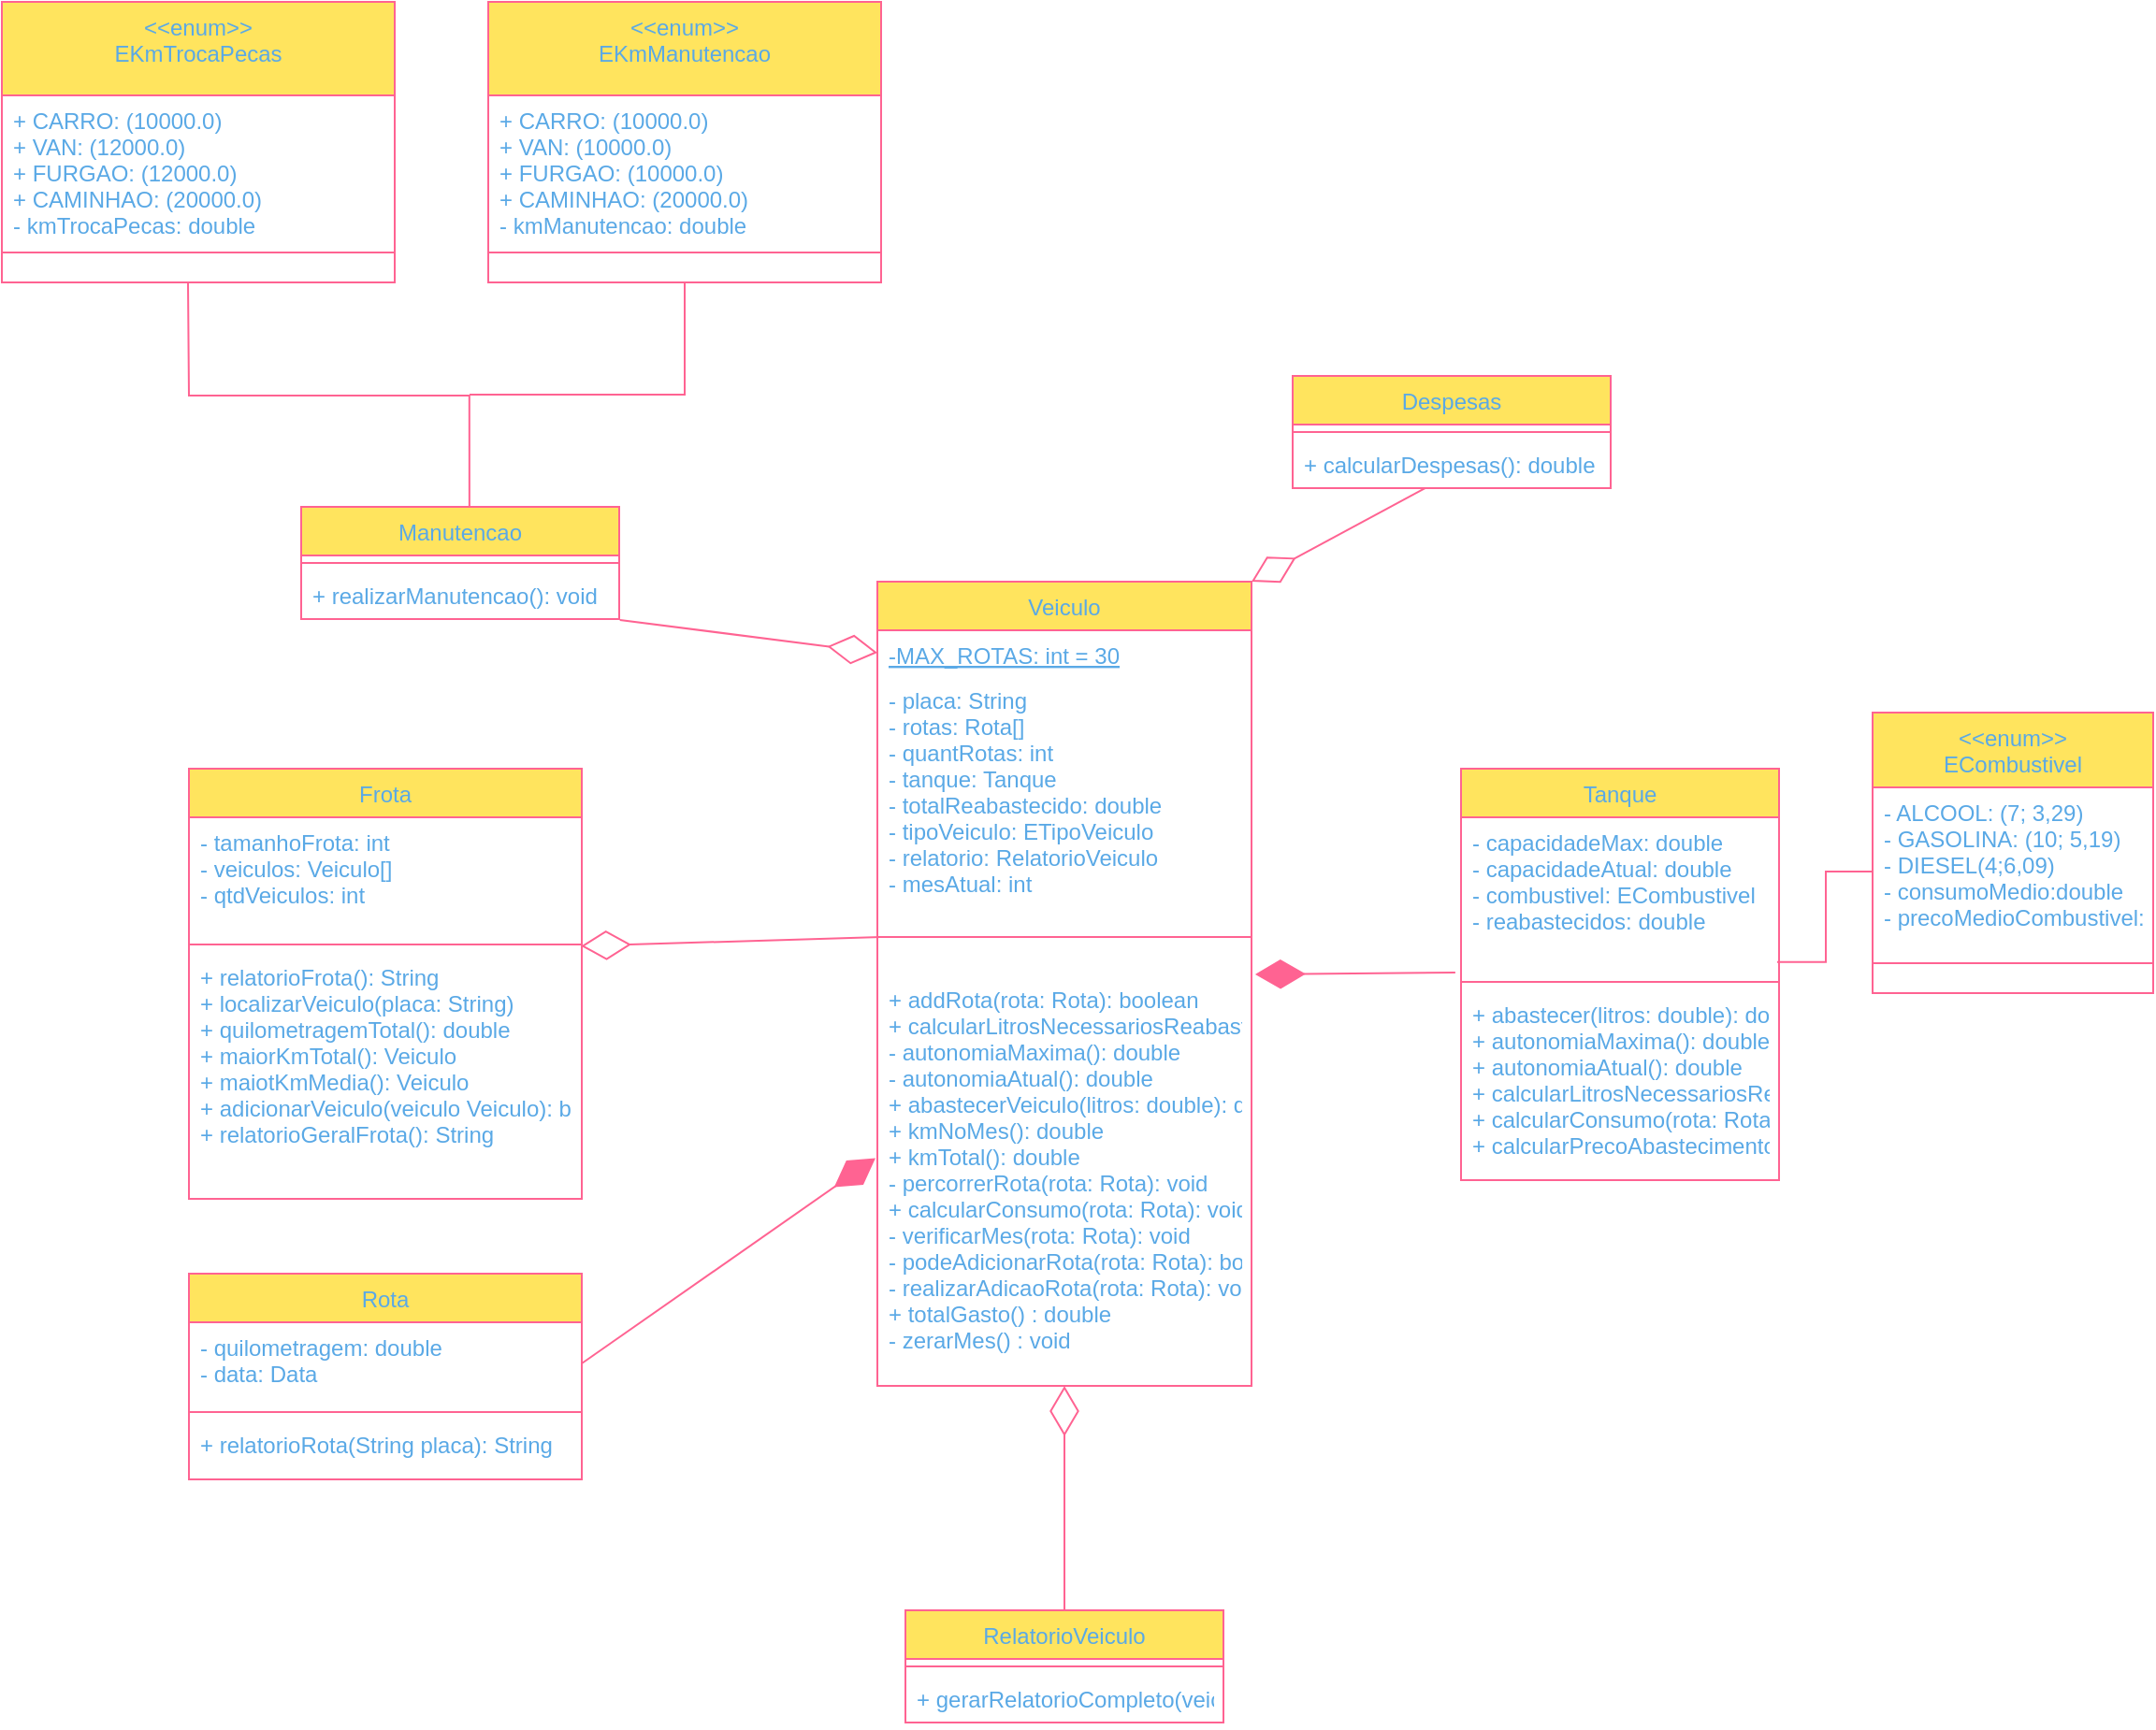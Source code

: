 <mxfile version="22.1.8" type="google">
  <diagram id="C5RBs43oDa-KdzZeNtuy" name="Page-1">
    <mxGraphModel grid="1" page="1" gridSize="10" guides="1" tooltips="1" connect="1" arrows="1" fold="1" pageScale="1" pageWidth="827" pageHeight="1169" math="0" shadow="0">
      <root>
        <mxCell id="WIyWlLk6GJQsqaUBKTNV-0" />
        <mxCell id="WIyWlLk6GJQsqaUBKTNV-1" parent="WIyWlLk6GJQsqaUBKTNV-0" />
        <mxCell id="zkfFHV4jXpPFQw0GAbJ--0" value="Frota" style="swimlane;fontStyle=0;align=center;verticalAlign=top;childLayout=stackLayout;horizontal=1;startSize=26;horizontalStack=0;resizeParent=1;resizeLast=0;collapsible=1;marginBottom=0;rounded=0;shadow=0;strokeWidth=1;labelBackgroundColor=none;fillColor=#FFE45E;strokeColor=#FF6392;fontColor=#5AA9E6;" vertex="1" parent="WIyWlLk6GJQsqaUBKTNV-1">
          <mxGeometry x="140" y="220" width="210" height="230" as="geometry">
            <mxRectangle x="230" y="140" width="160" height="26" as="alternateBounds" />
          </mxGeometry>
        </mxCell>
        <mxCell id="zkfFHV4jXpPFQw0GAbJ--1" value="- tamanhoFrota: int&#xa;- veiculos: Veiculo[]&#xa;- qtdVeiculos: int" style="text;align=left;verticalAlign=top;spacingLeft=4;spacingRight=4;overflow=hidden;rotatable=0;points=[[0,0.5],[1,0.5]];portConstraint=eastwest;labelBackgroundColor=none;fontColor=#5AA9E6;" vertex="1" parent="zkfFHV4jXpPFQw0GAbJ--0">
          <mxGeometry y="26" width="210" height="64" as="geometry" />
        </mxCell>
        <mxCell id="zkfFHV4jXpPFQw0GAbJ--4" value="" style="line;html=1;strokeWidth=1;align=left;verticalAlign=middle;spacingTop=-1;spacingLeft=3;spacingRight=3;rotatable=0;labelPosition=right;points=[];portConstraint=eastwest;labelBackgroundColor=none;fillColor=#FFE45E;strokeColor=#FF6392;fontColor=#5AA9E6;" vertex="1" parent="zkfFHV4jXpPFQw0GAbJ--0">
          <mxGeometry y="90" width="210" height="8" as="geometry" />
        </mxCell>
        <mxCell id="zkfFHV4jXpPFQw0GAbJ--5" value="+ relatorioFrota(): String&#xa;+ localizarVeiculo(placa: String)&#xa;+ quilometragemTotal(): double&#xa;+ maiorKmTotal(): Veiculo&#xa;+ maiotKmMedia(): Veiculo&#xa;+ adicionarVeiculo(veiculo Veiculo): boolean&#xa;+ relatorioGeralFrota(): String" style="text;align=left;verticalAlign=top;spacingLeft=4;spacingRight=4;overflow=hidden;rotatable=0;points=[[0,0.5],[1,0.5]];portConstraint=eastwest;labelBackgroundColor=none;fontColor=#5AA9E6;" vertex="1" parent="zkfFHV4jXpPFQw0GAbJ--0">
          <mxGeometry y="98" width="210" height="132" as="geometry" />
        </mxCell>
        <mxCell id="zkfFHV4jXpPFQw0GAbJ--17" value="Veiculo" style="swimlane;fontStyle=0;align=center;verticalAlign=top;childLayout=stackLayout;horizontal=1;startSize=26;horizontalStack=0;resizeParent=1;resizeLast=0;collapsible=1;marginBottom=0;rounded=0;shadow=0;strokeWidth=1;labelBackgroundColor=none;fillColor=#FFE45E;strokeColor=#FF6392;fontColor=#5AA9E6;" vertex="1" parent="WIyWlLk6GJQsqaUBKTNV-1">
          <mxGeometry x="508" y="120" width="200" height="430" as="geometry">
            <mxRectangle x="550" y="140" width="160" height="26" as="alternateBounds" />
          </mxGeometry>
        </mxCell>
        <mxCell id="zkfFHV4jXpPFQw0GAbJ--18" value="-MAX_ROTAS: int = 30" style="text;align=left;verticalAlign=top;spacingLeft=4;spacingRight=4;overflow=hidden;rotatable=0;points=[[0,0.5],[1,0.5]];portConstraint=eastwest;fontStyle=4;labelBackgroundColor=none;fontColor=#5AA9E6;" vertex="1" parent="zkfFHV4jXpPFQw0GAbJ--17">
          <mxGeometry y="26" width="200" height="24" as="geometry" />
        </mxCell>
        <mxCell id="j9aqObiYPUP5q806_5VW-4" value="- placa: String&#xa;- rotas: Rota[]&#xa;- quantRotas: int&#xa;- tanque: Tanque&#xa;- totalReabastecido: double&#xa;- tipoVeiculo: ETipoVeiculo&#xa;- relatorio: RelatorioVeiculo&#xa;- mesAtual: int&#xa;" style="text;align=left;verticalAlign=top;spacingLeft=4;spacingRight=4;overflow=hidden;rotatable=0;points=[[0,0.5],[1,0.5]];portConstraint=eastwest;fontStyle=0;labelBackgroundColor=none;fontColor=#5AA9E6;" vertex="1" parent="zkfFHV4jXpPFQw0GAbJ--17">
          <mxGeometry y="50" width="200" height="120" as="geometry" />
        </mxCell>
        <mxCell id="zkfFHV4jXpPFQw0GAbJ--23" value="" style="line;html=1;strokeWidth=1;align=left;verticalAlign=middle;spacingTop=-1;spacingLeft=3;spacingRight=3;rotatable=0;labelPosition=right;points=[];portConstraint=eastwest;labelBackgroundColor=none;fillColor=#FFE45E;strokeColor=#FF6392;fontColor=#5AA9E6;" vertex="1" parent="zkfFHV4jXpPFQw0GAbJ--17">
          <mxGeometry y="170" width="200" height="40" as="geometry" />
        </mxCell>
        <mxCell id="zkfFHV4jXpPFQw0GAbJ--24" value="+ addRota(rota: Rota): boolean&#xa;+ calcularLitrosNecessariosReabastecimento(rota: Rota): double&#xa;- autonomiaMaxima(): double&#xa;- autonomiaAtual(): double&#xa;+ abastecerVeiculo(litros: double): double&#xa;+ kmNoMes(): double&#xa;+ kmTotal(): double&#xa;- percorrerRota(rota: Rota): void&#xa;+ calcularConsumo(rota: Rota): void&#xa;- verificarMes(rota: Rota): void&#xa;- podeAdicionarRota(rota: Rota): boolean&#xa;- realizarAdicaoRota(rota: Rota): void&#xa;+ totalGasto() : double&#xa;- zerarMes() : void&#xa;&#xa;&#xa;&#xa;" style="text;align=left;verticalAlign=top;spacingLeft=4;spacingRight=4;overflow=hidden;rotatable=0;points=[[0,0.5],[1,0.5]];portConstraint=eastwest;labelBackgroundColor=none;fontColor=#5AA9E6;" vertex="1" parent="zkfFHV4jXpPFQw0GAbJ--17">
          <mxGeometry y="210" width="200" height="210" as="geometry" />
        </mxCell>
        <mxCell id="j9aqObiYPUP5q806_5VW-1" value="&lt;&lt;enum&gt;&gt;&#xa;ECombustivel" style="swimlane;fontStyle=0;align=center;verticalAlign=top;childLayout=stackLayout;horizontal=1;startSize=40;horizontalStack=0;resizeParent=1;resizeLast=0;collapsible=1;marginBottom=0;rounded=0;shadow=0;strokeWidth=1;labelBackgroundColor=none;fillColor=#FFE45E;strokeColor=#FF6392;fontColor=#5AA9E6;" vertex="1" parent="WIyWlLk6GJQsqaUBKTNV-1">
          <mxGeometry x="1040" y="190" width="150" height="150" as="geometry">
            <mxRectangle x="340" y="380" width="170" height="26" as="alternateBounds" />
          </mxGeometry>
        </mxCell>
        <mxCell id="j9aqObiYPUP5q806_5VW-5" value="- ALCOOL: (7; 3,29)&#xa;- GASOLINA: (10; 5,19)&#xa;- DIESEL(4;6,09)&#xa;- consumoMedio:double&#xa;- precoMedioCombustivel:double&#xa;" style="text;align=left;verticalAlign=top;spacingLeft=4;spacingRight=4;overflow=hidden;rotatable=0;points=[[0,0.5],[1,0.5]];portConstraint=eastwest;fontStyle=0;labelBackgroundColor=none;fontColor=#5AA9E6;" vertex="1" parent="j9aqObiYPUP5q806_5VW-1">
          <mxGeometry y="40" width="150" height="90" as="geometry" />
        </mxCell>
        <mxCell id="j9aqObiYPUP5q806_5VW-3" value="" style="line;html=1;strokeWidth=1;align=left;verticalAlign=middle;spacingTop=-1;spacingLeft=3;spacingRight=3;rotatable=0;labelPosition=right;points=[];portConstraint=eastwest;labelBackgroundColor=none;fillColor=#FFE45E;strokeColor=#FF6392;fontColor=#5AA9E6;" vertex="1" parent="j9aqObiYPUP5q806_5VW-1">
          <mxGeometry y="130" width="150" height="8" as="geometry" />
        </mxCell>
        <mxCell id="j9aqObiYPUP5q806_5VW-10" value="" style="endArrow=diamondThin;endFill=0;endSize=24;html=1;rounded=0;entryX=0.998;entryY=0.603;entryDx=0;entryDy=0;entryPerimeter=0;labelBackgroundColor=none;fontColor=default;strokeColor=#FF6392;" edge="1" parent="WIyWlLk6GJQsqaUBKTNV-1" target="zkfFHV4jXpPFQw0GAbJ--4">
          <mxGeometry width="160" relative="1" as="geometry">
            <mxPoint x="510" y="310" as="sourcePoint" />
            <mxPoint x="390" y="210" as="targetPoint" />
          </mxGeometry>
        </mxCell>
        <mxCell id="j9aqObiYPUP5q806_5VW-48" value="Tanque" style="swimlane;fontStyle=0;align=center;verticalAlign=top;childLayout=stackLayout;horizontal=1;startSize=26;horizontalStack=0;resizeParent=1;resizeLast=0;collapsible=1;marginBottom=0;rounded=0;shadow=0;strokeWidth=1;labelBackgroundColor=none;fillColor=#FFE45E;strokeColor=#FF6392;fontColor=#5AA9E6;" vertex="1" parent="WIyWlLk6GJQsqaUBKTNV-1">
          <mxGeometry x="820" y="220" width="170" height="220" as="geometry">
            <mxRectangle x="230" y="140" width="160" height="26" as="alternateBounds" />
          </mxGeometry>
        </mxCell>
        <mxCell id="j9aqObiYPUP5q806_5VW-49" value="- capacidadeMax: double&#xa;- capacidadeAtual: double&#xa;- combustivel: ECombustivel&#xa;- reabastecidos: double" style="text;align=left;verticalAlign=top;spacingLeft=4;spacingRight=4;overflow=hidden;rotatable=0;points=[[0,0.5],[1,0.5]];portConstraint=eastwest;fontStyle=0;labelBackgroundColor=none;fontColor=#5AA9E6;" vertex="1" parent="j9aqObiYPUP5q806_5VW-48">
          <mxGeometry y="26" width="170" height="84" as="geometry" />
        </mxCell>
        <mxCell id="j9aqObiYPUP5q806_5VW-50" value="" style="line;html=1;strokeWidth=1;align=left;verticalAlign=middle;spacingTop=-1;spacingLeft=3;spacingRight=3;rotatable=0;labelPosition=right;points=[];portConstraint=eastwest;labelBackgroundColor=none;fillColor=#FFE45E;strokeColor=#FF6392;fontColor=#5AA9E6;" vertex="1" parent="j9aqObiYPUP5q806_5VW-48">
          <mxGeometry y="110" width="170" height="8" as="geometry" />
        </mxCell>
        <mxCell id="j9aqObiYPUP5q806_5VW-51" value="+ abastecer(litros: double): double&#xa;+ autonomiaMaxima(): double&#xa;+ autonomiaAtual(): double&#xa;+ calcularLitrosNecessariosReabastecimento(rota: Rota): double&#xa;+ calcularConsumo(rota: Rota): double&#xa;+ calcularPrecoAbastecimento(litros: double): double&#xa;" style="text;align=left;verticalAlign=top;spacingLeft=4;spacingRight=4;overflow=hidden;rotatable=0;points=[[0,0.5],[1,0.5]];portConstraint=eastwest;labelBackgroundColor=none;fontColor=#5AA9E6;" vertex="1" parent="j9aqObiYPUP5q806_5VW-48">
          <mxGeometry y="118" width="170" height="102" as="geometry" />
        </mxCell>
        <mxCell id="O-ctfHUThhnPd_RbGW5R-1" value="&lt;&lt;enum&gt;&gt;&#xa;EKmManutencao" style="swimlane;fontStyle=0;align=center;verticalAlign=top;childLayout=stackLayout;horizontal=1;startSize=50;horizontalStack=0;resizeParent=1;resizeLast=0;collapsible=1;marginBottom=0;rounded=0;shadow=0;strokeWidth=1;labelBackgroundColor=none;fillColor=#FFE45E;strokeColor=#FF6392;fontColor=#5AA9E6;" vertex="1" parent="WIyWlLk6GJQsqaUBKTNV-1">
          <mxGeometry x="300" y="-190" width="210" height="150" as="geometry">
            <mxRectangle x="230" y="140" width="160" height="26" as="alternateBounds" />
          </mxGeometry>
        </mxCell>
        <mxCell id="O-ctfHUThhnPd_RbGW5R-2" value="+ CARRO: (10000.0)&#xa;+ VAN: (10000.0)&#xa;+ FURGAO: (10000.0)&#xa;+ CAMINHAO: (20000.0)&#xa;- kmManutencao: double&#xa;&#xa;" style="text;align=left;verticalAlign=top;spacingLeft=4;spacingRight=4;overflow=hidden;rotatable=0;points=[[0,0.5],[1,0.5]];portConstraint=eastwest;labelBackgroundColor=none;fontColor=#5AA9E6;" vertex="1" parent="O-ctfHUThhnPd_RbGW5R-1">
          <mxGeometry y="50" width="210" height="80" as="geometry" />
        </mxCell>
        <mxCell id="O-ctfHUThhnPd_RbGW5R-3" value="" style="line;html=1;strokeWidth=1;align=left;verticalAlign=middle;spacingTop=-1;spacingLeft=3;spacingRight=3;rotatable=0;labelPosition=right;points=[];portConstraint=eastwest;labelBackgroundColor=none;fillColor=#FFE45E;strokeColor=#FF6392;fontColor=#5AA9E6;" vertex="1" parent="O-ctfHUThhnPd_RbGW5R-1">
          <mxGeometry y="130" width="210" height="8" as="geometry" />
        </mxCell>
        <mxCell id="7mkVjsl2KtAi1ibA4VpI-16" value="&lt;&lt;enum&gt;&gt;&#xa;EKmTrocaPecas" style="swimlane;fontStyle=0;align=center;verticalAlign=top;childLayout=stackLayout;horizontal=1;startSize=50;horizontalStack=0;resizeParent=1;resizeLast=0;collapsible=1;marginBottom=0;rounded=0;shadow=0;strokeWidth=1;labelBackgroundColor=none;fillColor=#FFE45E;strokeColor=#FF6392;fontColor=#5AA9E6;" vertex="1" parent="WIyWlLk6GJQsqaUBKTNV-1">
          <mxGeometry x="40" y="-190" width="210" height="150" as="geometry">
            <mxRectangle x="230" y="140" width="160" height="26" as="alternateBounds" />
          </mxGeometry>
        </mxCell>
        <mxCell id="7mkVjsl2KtAi1ibA4VpI-17" value="+ CARRO: (10000.0)&#xa;+ VAN: (12000.0)&#xa;+ FURGAO: (12000.0)&#xa;+ CAMINHAO: (20000.0)&#xa;- kmTrocaPecas: double&#xa;&#xa;" style="text;align=left;verticalAlign=top;spacingLeft=4;spacingRight=4;overflow=hidden;rotatable=0;points=[[0,0.5],[1,0.5]];portConstraint=eastwest;labelBackgroundColor=none;fontColor=#5AA9E6;" vertex="1" parent="7mkVjsl2KtAi1ibA4VpI-16">
          <mxGeometry y="50" width="210" height="80" as="geometry" />
        </mxCell>
        <mxCell id="7mkVjsl2KtAi1ibA4VpI-18" value="" style="line;html=1;strokeWidth=1;align=left;verticalAlign=middle;spacingTop=-1;spacingLeft=3;spacingRight=3;rotatable=0;labelPosition=right;points=[];portConstraint=eastwest;labelBackgroundColor=none;fillColor=#FFE45E;strokeColor=#FF6392;fontColor=#5AA9E6;" vertex="1" parent="7mkVjsl2KtAi1ibA4VpI-16">
          <mxGeometry y="130" width="210" height="8" as="geometry" />
        </mxCell>
        <mxCell id="7mkVjsl2KtAi1ibA4VpI-19" value="Manutencao&#xa;" style="swimlane;fontStyle=0;align=center;verticalAlign=top;childLayout=stackLayout;horizontal=1;startSize=26;horizontalStack=0;resizeParent=1;resizeLast=0;collapsible=1;marginBottom=0;rounded=0;shadow=0;strokeWidth=1;labelBackgroundColor=none;fillColor=#FFE45E;strokeColor=#FF6392;fontColor=#5AA9E6;" vertex="1" parent="WIyWlLk6GJQsqaUBKTNV-1">
          <mxGeometry x="200" y="80" width="170" height="60" as="geometry">
            <mxRectangle x="230" y="140" width="160" height="26" as="alternateBounds" />
          </mxGeometry>
        </mxCell>
        <mxCell id="7mkVjsl2KtAi1ibA4VpI-21" value="" style="line;html=1;strokeWidth=1;align=left;verticalAlign=middle;spacingTop=-1;spacingLeft=3;spacingRight=3;rotatable=0;labelPosition=right;points=[];portConstraint=eastwest;labelBackgroundColor=none;fillColor=#FFE45E;strokeColor=#FF6392;fontColor=#5AA9E6;" vertex="1" parent="7mkVjsl2KtAi1ibA4VpI-19">
          <mxGeometry y="26" width="170" height="8" as="geometry" />
        </mxCell>
        <mxCell id="7mkVjsl2KtAi1ibA4VpI-22" value="+ realizarManutencao(): void&#xa;" style="text;align=left;verticalAlign=top;spacingLeft=4;spacingRight=4;overflow=hidden;rotatable=0;points=[[0,0.5],[1,0.5]];portConstraint=eastwest;labelBackgroundColor=none;fontColor=#5AA9E6;" vertex="1" parent="7mkVjsl2KtAi1ibA4VpI-19">
          <mxGeometry y="34" width="170" height="26" as="geometry" />
        </mxCell>
        <mxCell id="7mkVjsl2KtAi1ibA4VpI-24" value="Despesas" style="swimlane;fontStyle=0;align=center;verticalAlign=top;childLayout=stackLayout;horizontal=1;startSize=26;horizontalStack=0;resizeParent=1;resizeLast=0;collapsible=1;marginBottom=0;rounded=0;shadow=0;strokeWidth=1;labelBackgroundColor=none;fillColor=#FFE45E;strokeColor=#FF6392;fontColor=#5AA9E6;" vertex="1" parent="WIyWlLk6GJQsqaUBKTNV-1">
          <mxGeometry x="730" y="10" width="170" height="60" as="geometry">
            <mxRectangle x="230" y="140" width="160" height="26" as="alternateBounds" />
          </mxGeometry>
        </mxCell>
        <mxCell id="7mkVjsl2KtAi1ibA4VpI-25" value="" style="line;html=1;strokeWidth=1;align=left;verticalAlign=middle;spacingTop=-1;spacingLeft=3;spacingRight=3;rotatable=0;labelPosition=right;points=[];portConstraint=eastwest;labelBackgroundColor=none;fillColor=#FFE45E;strokeColor=#FF6392;fontColor=#5AA9E6;" vertex="1" parent="7mkVjsl2KtAi1ibA4VpI-24">
          <mxGeometry y="26" width="170" height="8" as="geometry" />
        </mxCell>
        <mxCell id="7mkVjsl2KtAi1ibA4VpI-26" value="+ calcularDespesas(): double&#xa;&#xa;" style="text;align=left;verticalAlign=top;spacingLeft=4;spacingRight=4;overflow=hidden;rotatable=0;points=[[0,0.5],[1,0.5]];portConstraint=eastwest;labelBackgroundColor=none;fontColor=#5AA9E6;" vertex="1" parent="7mkVjsl2KtAi1ibA4VpI-24">
          <mxGeometry y="34" width="170" height="26" as="geometry" />
        </mxCell>
        <mxCell id="7mkVjsl2KtAi1ibA4VpI-31" value="Rota" style="swimlane;fontStyle=0;align=center;verticalAlign=top;childLayout=stackLayout;horizontal=1;startSize=26;horizontalStack=0;resizeParent=1;resizeLast=0;collapsible=1;marginBottom=0;rounded=0;shadow=0;strokeWidth=1;labelBackgroundColor=none;fillColor=#FFE45E;strokeColor=#FF6392;fontColor=#5AA9E6;" vertex="1" parent="WIyWlLk6GJQsqaUBKTNV-1">
          <mxGeometry x="140" y="490" width="210" height="110" as="geometry">
            <mxRectangle x="230" y="140" width="160" height="26" as="alternateBounds" />
          </mxGeometry>
        </mxCell>
        <mxCell id="7mkVjsl2KtAi1ibA4VpI-32" value="- quilometragem: double&#xa;- data: Data" style="text;align=left;verticalAlign=top;spacingLeft=4;spacingRight=4;overflow=hidden;rotatable=0;points=[[0,0.5],[1,0.5]];portConstraint=eastwest;labelBackgroundColor=none;fontColor=#5AA9E6;" vertex="1" parent="7mkVjsl2KtAi1ibA4VpI-31">
          <mxGeometry y="26" width="210" height="44" as="geometry" />
        </mxCell>
        <mxCell id="7mkVjsl2KtAi1ibA4VpI-33" value="" style="line;html=1;strokeWidth=1;align=left;verticalAlign=middle;spacingTop=-1;spacingLeft=3;spacingRight=3;rotatable=0;labelPosition=right;points=[];portConstraint=eastwest;labelBackgroundColor=none;fillColor=#FFE45E;strokeColor=#FF6392;fontColor=#5AA9E6;" vertex="1" parent="7mkVjsl2KtAi1ibA4VpI-31">
          <mxGeometry y="70" width="210" height="8" as="geometry" />
        </mxCell>
        <mxCell id="7mkVjsl2KtAi1ibA4VpI-34" value="+ relatorioRota(String placa): String&#xa;" style="text;align=left;verticalAlign=top;spacingLeft=4;spacingRight=4;overflow=hidden;rotatable=0;points=[[0,0.5],[1,0.5]];portConstraint=eastwest;labelBackgroundColor=none;fontColor=#5AA9E6;" vertex="1" parent="7mkVjsl2KtAi1ibA4VpI-31">
          <mxGeometry y="78" width="210" height="32" as="geometry" />
        </mxCell>
        <mxCell id="7mkVjsl2KtAi1ibA4VpI-35" value="" style="endArrow=diamondThin;endFill=1;endSize=24;html=1;rounded=0;entryX=-0.005;entryY=0.468;entryDx=0;entryDy=0;entryPerimeter=0;exitX=1;exitY=0.5;exitDx=0;exitDy=0;labelBackgroundColor=none;fontColor=default;strokeColor=#FF6392;" edge="1" parent="WIyWlLk6GJQsqaUBKTNV-1" source="7mkVjsl2KtAi1ibA4VpI-32" target="zkfFHV4jXpPFQw0GAbJ--24">
          <mxGeometry width="160" relative="1" as="geometry">
            <mxPoint x="310" y="680" as="sourcePoint" />
            <mxPoint x="470" y="680" as="targetPoint" />
          </mxGeometry>
        </mxCell>
        <mxCell id="7mkVjsl2KtAi1ibA4VpI-37" value="" style="endArrow=diamondThin;endFill=0;endSize=24;html=1;rounded=0;entryX=0;entryY=0.5;entryDx=0;entryDy=0;exitX=1.002;exitY=1.019;exitDx=0;exitDy=0;exitPerimeter=0;labelBackgroundColor=none;fontColor=default;strokeColor=#FF6392;" edge="1" parent="WIyWlLk6GJQsqaUBKTNV-1" source="7mkVjsl2KtAi1ibA4VpI-22" target="zkfFHV4jXpPFQw0GAbJ--18">
          <mxGeometry width="160" relative="1" as="geometry">
            <mxPoint x="508" y="170" as="sourcePoint" />
            <mxPoint x="348" y="175" as="targetPoint" />
          </mxGeometry>
        </mxCell>
        <mxCell id="7mkVjsl2KtAi1ibA4VpI-38" value="" style="endArrow=none;html=1;rounded=0;edgeStyle=orthogonalEdgeStyle;exitX=0.529;exitY=0;exitDx=0;exitDy=0;exitPerimeter=0;labelBackgroundColor=none;fontColor=default;strokeColor=#FF6392;" edge="1" parent="WIyWlLk6GJQsqaUBKTNV-1" source="7mkVjsl2KtAi1ibA4VpI-19">
          <mxGeometry width="50" height="50" relative="1" as="geometry">
            <mxPoint x="290" y="30" as="sourcePoint" />
            <mxPoint x="139.5" y="-40" as="targetPoint" />
          </mxGeometry>
        </mxCell>
        <mxCell id="7mkVjsl2KtAi1ibA4VpI-40" value="" style="endArrow=none;html=1;rounded=0;edgeStyle=orthogonalEdgeStyle;entryX=0.5;entryY=1;entryDx=0;entryDy=0;labelBackgroundColor=none;fontColor=default;strokeColor=#FF6392;" edge="1" parent="WIyWlLk6GJQsqaUBKTNV-1" target="O-ctfHUThhnPd_RbGW5R-1">
          <mxGeometry width="50" height="50" relative="1" as="geometry">
            <mxPoint x="290" y="20" as="sourcePoint" />
            <mxPoint x="338" y="-40" as="targetPoint" />
            <Array as="points">
              <mxPoint x="405" y="20" />
            </Array>
          </mxGeometry>
        </mxCell>
        <mxCell id="7mkVjsl2KtAi1ibA4VpI-41" value="" style="endArrow=diamondThin;endFill=1;endSize=24;html=1;rounded=0;exitX=-0.018;exitY=0.988;exitDx=0;exitDy=0;exitPerimeter=0;labelBackgroundColor=none;fontColor=default;strokeColor=#FF6392;" edge="1" parent="WIyWlLk6GJQsqaUBKTNV-1" source="j9aqObiYPUP5q806_5VW-49">
          <mxGeometry width="160" relative="1" as="geometry">
            <mxPoint x="770" y="318" as="sourcePoint" />
            <mxPoint x="710" y="330" as="targetPoint" />
          </mxGeometry>
        </mxCell>
        <mxCell id="7mkVjsl2KtAi1ibA4VpI-43" value="" style="endArrow=none;html=1;rounded=0;edgeStyle=orthogonalEdgeStyle;entryX=0;entryY=0.5;entryDx=0;entryDy=0;exitX=0.994;exitY=0.921;exitDx=0;exitDy=0;exitPerimeter=0;labelBackgroundColor=none;fontColor=default;strokeColor=#FF6392;" edge="1" parent="WIyWlLk6GJQsqaUBKTNV-1" source="j9aqObiYPUP5q806_5VW-49" target="j9aqObiYPUP5q806_5VW-5">
          <mxGeometry width="50" height="50" relative="1" as="geometry">
            <mxPoint x="1020" y="404.75" as="sourcePoint" />
            <mxPoint x="1070" y="354.75" as="targetPoint" />
          </mxGeometry>
        </mxCell>
        <mxCell id="7mkVjsl2KtAi1ibA4VpI-44" value="" style="endArrow=diamondThin;endFill=0;endSize=24;html=1;rounded=0;entryX=1;entryY=0;entryDx=0;entryDy=0;exitX=0.416;exitY=1.004;exitDx=0;exitDy=0;exitPerimeter=0;labelBackgroundColor=none;fontColor=default;strokeColor=#FF6392;" edge="1" parent="WIyWlLk6GJQsqaUBKTNV-1" source="7mkVjsl2KtAi1ibA4VpI-26" target="zkfFHV4jXpPFQw0GAbJ--17">
          <mxGeometry width="160" relative="1" as="geometry">
            <mxPoint x="708" y="102" as="sourcePoint" />
            <mxPoint x="846" y="120" as="targetPoint" />
          </mxGeometry>
        </mxCell>
        <mxCell id="7mkVjsl2KtAi1ibA4VpI-45" value="RelatorioVeiculo&#xa;" style="swimlane;fontStyle=0;align=center;verticalAlign=top;childLayout=stackLayout;horizontal=1;startSize=26;horizontalStack=0;resizeParent=1;resizeLast=0;collapsible=1;marginBottom=0;rounded=0;shadow=0;strokeWidth=1;labelBackgroundColor=none;fillColor=#FFE45E;strokeColor=#FF6392;fontColor=#5AA9E6;" vertex="1" parent="WIyWlLk6GJQsqaUBKTNV-1">
          <mxGeometry x="523" y="670" width="170" height="60" as="geometry">
            <mxRectangle x="230" y="140" width="160" height="26" as="alternateBounds" />
          </mxGeometry>
        </mxCell>
        <mxCell id="7mkVjsl2KtAi1ibA4VpI-46" value="" style="line;html=1;strokeWidth=1;align=left;verticalAlign=middle;spacingTop=-1;spacingLeft=3;spacingRight=3;rotatable=0;labelPosition=right;points=[];portConstraint=eastwest;labelBackgroundColor=none;fillColor=#FFE45E;strokeColor=#FF6392;fontColor=#5AA9E6;" vertex="1" parent="7mkVjsl2KtAi1ibA4VpI-45">
          <mxGeometry y="26" width="170" height="8" as="geometry" />
        </mxCell>
        <mxCell id="7mkVjsl2KtAi1ibA4VpI-47" value="+ gerarRelatorioCompleto(veiculo: Veiculo): String&#xa;&#xa;&#xa;" style="text;align=left;verticalAlign=top;spacingLeft=4;spacingRight=4;overflow=hidden;rotatable=0;points=[[0,0.5],[1,0.5]];portConstraint=eastwest;labelBackgroundColor=none;fontColor=#5AA9E6;" vertex="1" parent="7mkVjsl2KtAi1ibA4VpI-45">
          <mxGeometry y="34" width="170" height="26" as="geometry" />
        </mxCell>
        <mxCell id="7mkVjsl2KtAi1ibA4VpI-51" value="" style="endArrow=diamondThin;endFill=0;endSize=24;html=1;rounded=0;entryX=0.5;entryY=1;entryDx=0;entryDy=0;exitX=0.5;exitY=0;exitDx=0;exitDy=0;labelBackgroundColor=none;fontColor=default;strokeColor=#FF6392;" edge="1" parent="WIyWlLk6GJQsqaUBKTNV-1" source="7mkVjsl2KtAi1ibA4VpI-45" target="zkfFHV4jXpPFQw0GAbJ--17">
          <mxGeometry width="160" relative="1" as="geometry">
            <mxPoint x="654.5" y="600" as="sourcePoint" />
            <mxPoint x="561.5" y="650" as="targetPoint" />
          </mxGeometry>
        </mxCell>
      </root>
    </mxGraphModel>
  </diagram>
</mxfile>
